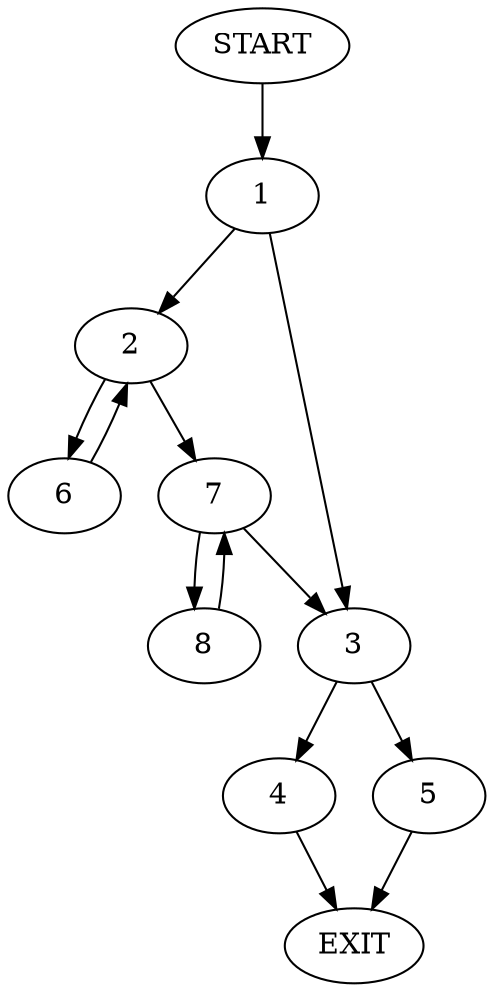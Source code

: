 digraph {
0 [label="START"]
9 [label="EXIT"]
0 -> 1
1 -> 2
1 -> 3
3 -> 4
3 -> 5
2 -> 6
2 -> 7
7 -> 3
7 -> 8
6 -> 2
8 -> 7
5 -> 9
4 -> 9
}
